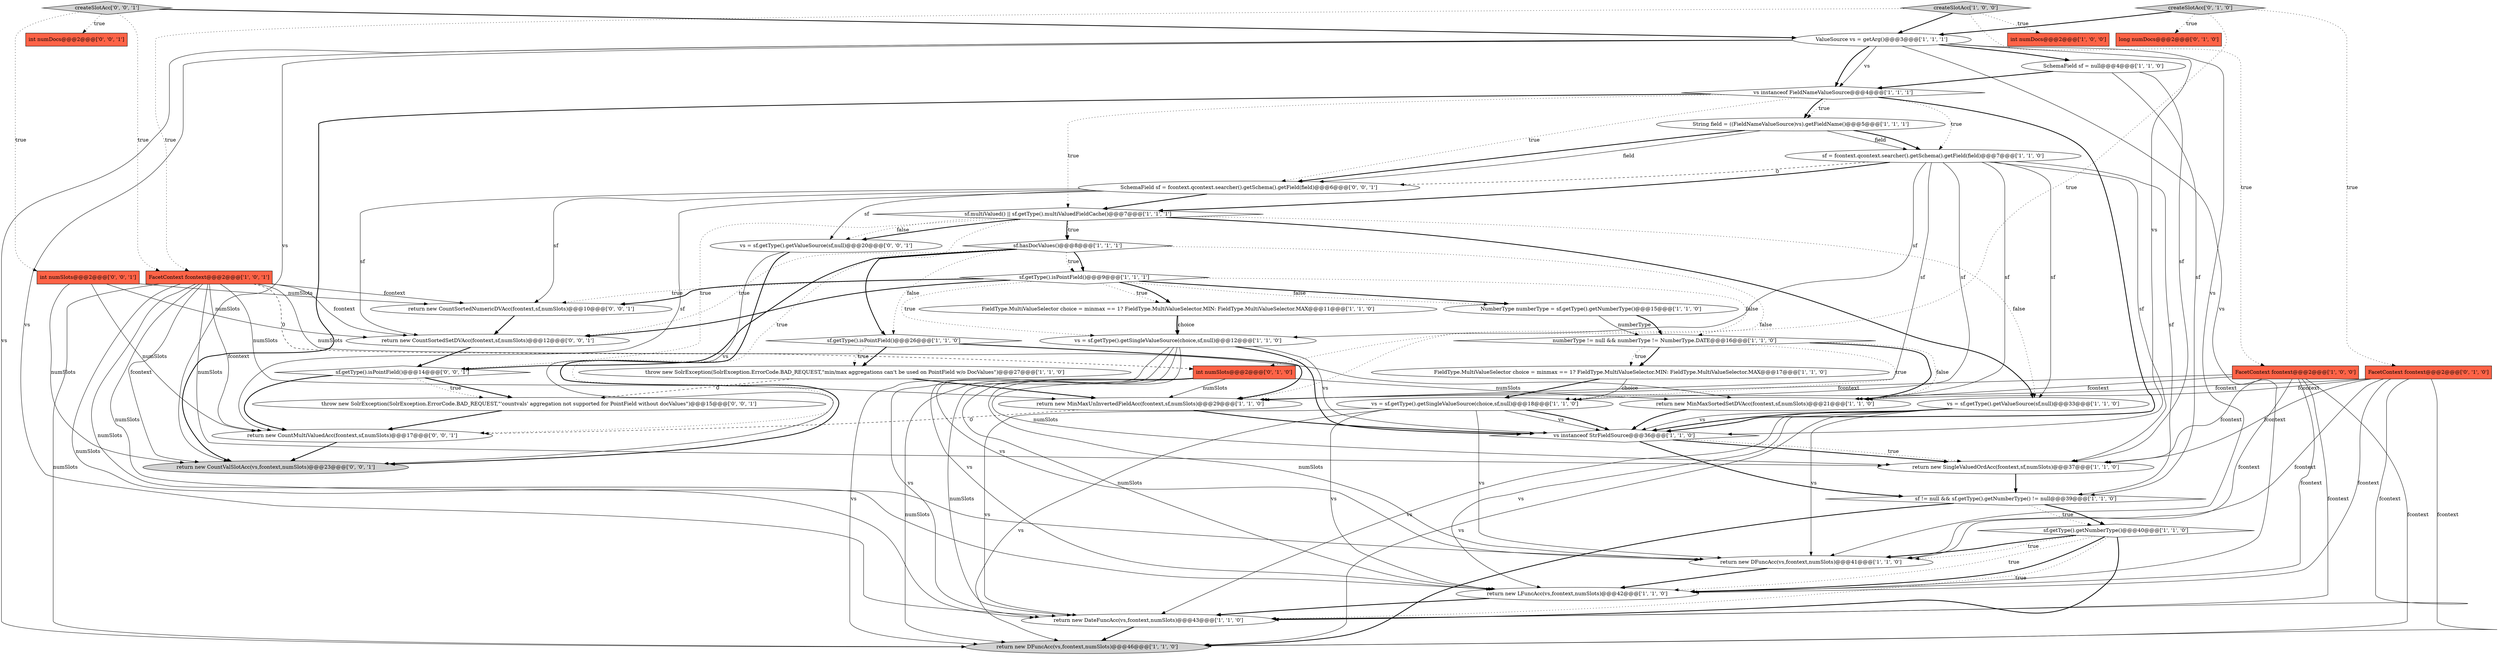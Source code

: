 digraph {
16 [style = filled, label = "vs = sf.getType().getSingleValueSource(choice,sf,null)@@@12@@@['1', '1', '0']", fillcolor = white, shape = ellipse image = "AAA0AAABBB1BBB"];
17 [style = filled, label = "FieldType.MultiValueSelector choice = minmax == 1? FieldType.MultiValueSelector.MIN: FieldType.MultiValueSelector.MAX@@@17@@@['1', '1', '0']", fillcolor = white, shape = ellipse image = "AAA0AAABBB1BBB"];
2 [style = filled, label = "sf.multiValued() || sf.getType().multiValuedFieldCache()@@@7@@@['1', '1', '1']", fillcolor = white, shape = diamond image = "AAA0AAABBB1BBB"];
28 [style = filled, label = "return new LFuncAcc(vs,fcontext,numSlots)@@@42@@@['1', '1', '0']", fillcolor = white, shape = ellipse image = "AAA0AAABBB1BBB"];
15 [style = filled, label = "return new MinMaxSortedSetDVAcc(fcontext,sf,numSlots)@@@21@@@['1', '1', '0']", fillcolor = white, shape = ellipse image = "AAA0AAABBB1BBB"];
30 [style = filled, label = "FieldType.MultiValueSelector choice = minmax == 1? FieldType.MultiValueSelector.MIN: FieldType.MultiValueSelector.MAX@@@11@@@['1', '1', '0']", fillcolor = white, shape = ellipse image = "AAA0AAABBB1BBB"];
31 [style = filled, label = "FacetContext fcontext@@@2@@@['0', '1', '0']", fillcolor = tomato, shape = box image = "AAA0AAABBB2BBB"];
37 [style = filled, label = "return new CountSortedNumericDVAcc(fcontext,sf,numSlots)@@@10@@@['0', '0', '1']", fillcolor = white, shape = ellipse image = "AAA0AAABBB3BBB"];
12 [style = filled, label = "return new DFuncAcc(vs,fcontext,numSlots)@@@46@@@['1', '1', '0']", fillcolor = lightgray, shape = ellipse image = "AAA0AAABBB1BBB"];
29 [style = filled, label = "String field = ((FieldNameValueSource)vs).getFieldName()@@@5@@@['1', '1', '1']", fillcolor = white, shape = ellipse image = "AAA0AAABBB1BBB"];
35 [style = filled, label = "return new CountMultiValuedAcc(fcontext,sf,numSlots)@@@17@@@['0', '0', '1']", fillcolor = white, shape = ellipse image = "AAA0AAABBB3BBB"];
6 [style = filled, label = "sf.getType().isPointField()@@@26@@@['1', '1', '0']", fillcolor = white, shape = diamond image = "AAA0AAABBB1BBB"];
0 [style = filled, label = "FacetContext fcontext@@@2@@@['1', '0', '0']", fillcolor = tomato, shape = box image = "AAA0AAABBB1BBB"];
43 [style = filled, label = "throw new SolrException(SolrException.ErrorCode.BAD_REQUEST,\"'countvals' aggregation not supported for PointField without docValues\")@@@15@@@['0', '0', '1']", fillcolor = white, shape = ellipse image = "AAA0AAABBB3BBB"];
32 [style = filled, label = "long numDocs@@@2@@@['0', '1', '0']", fillcolor = tomato, shape = box image = "AAA0AAABBB2BBB"];
3 [style = filled, label = "vs = sf.getType().getValueSource(sf,null)@@@33@@@['1', '1', '0']", fillcolor = white, shape = ellipse image = "AAA0AAABBB1BBB"];
9 [style = filled, label = "sf.hasDocValues()@@@8@@@['1', '1', '1']", fillcolor = white, shape = diamond image = "AAA0AAABBB1BBB"];
21 [style = filled, label = "createSlotAcc['1', '0', '0']", fillcolor = lightgray, shape = diamond image = "AAA0AAABBB1BBB"];
25 [style = filled, label = "return new MinMaxUnInvertedFieldAcc(fcontext,sf,numSlots)@@@29@@@['1', '1', '0']", fillcolor = white, shape = ellipse image = "AAA0AAABBB1BBB"];
41 [style = filled, label = "return new CountSortedSetDVAcc(fcontext,sf,numSlots)@@@12@@@['0', '0', '1']", fillcolor = white, shape = ellipse image = "AAA0AAABBB3BBB"];
14 [style = filled, label = "FacetContext fcontext@@@2@@@['1', '0', '1']", fillcolor = tomato, shape = box image = "AAA0AAABBB1BBB"];
42 [style = filled, label = "SchemaField sf = fcontext.qcontext.searcher().getSchema().getField(field)@@@6@@@['0', '0', '1']", fillcolor = white, shape = ellipse image = "AAA0AAABBB3BBB"];
33 [style = filled, label = "createSlotAcc['0', '1', '0']", fillcolor = lightgray, shape = diamond image = "AAA0AAABBB2BBB"];
27 [style = filled, label = "numberType != null && numberType != NumberType.DATE@@@16@@@['1', '1', '0']", fillcolor = white, shape = diamond image = "AAA0AAABBB1BBB"];
24 [style = filled, label = "sf != null && sf.getType().getNumberType() != null@@@39@@@['1', '1', '0']", fillcolor = white, shape = diamond image = "AAA0AAABBB1BBB"];
36 [style = filled, label = "return new CountValSlotAcc(vs,fcontext,numSlots)@@@23@@@['0', '0', '1']", fillcolor = lightgray, shape = ellipse image = "AAA0AAABBB3BBB"];
23 [style = filled, label = "sf = fcontext.qcontext.searcher().getSchema().getField(field)@@@7@@@['1', '1', '0']", fillcolor = white, shape = ellipse image = "AAA0AAABBB1BBB"];
10 [style = filled, label = "NumberType numberType = sf.getType().getNumberType()@@@15@@@['1', '1', '0']", fillcolor = white, shape = ellipse image = "AAA0AAABBB1BBB"];
8 [style = filled, label = "sf.getType().getNumberType()@@@40@@@['1', '1', '0']", fillcolor = white, shape = diamond image = "AAA0AAABBB1BBB"];
18 [style = filled, label = "vs instanceof FieldNameValueSource@@@4@@@['1', '1', '1']", fillcolor = white, shape = diamond image = "AAA0AAABBB1BBB"];
20 [style = filled, label = "return new DateFuncAcc(vs,fcontext,numSlots)@@@43@@@['1', '1', '0']", fillcolor = white, shape = ellipse image = "AAA0AAABBB1BBB"];
26 [style = filled, label = "throw new SolrException(SolrException.ErrorCode.BAD_REQUEST,\"min/max aggregations can't be used on PointField w/o DocValues\")@@@27@@@['1', '1', '0']", fillcolor = white, shape = ellipse image = "AAA0AAABBB1BBB"];
11 [style = filled, label = "vs = sf.getType().getSingleValueSource(choice,sf,null)@@@18@@@['1', '1', '0']", fillcolor = white, shape = ellipse image = "AAA0AAABBB1BBB"];
7 [style = filled, label = "vs instanceof StrFieldSource@@@36@@@['1', '1', '0']", fillcolor = white, shape = diamond image = "AAA0AAABBB1BBB"];
5 [style = filled, label = "int numDocs@@@2@@@['1', '0', '0']", fillcolor = tomato, shape = box image = "AAA0AAABBB1BBB"];
39 [style = filled, label = "int numDocs@@@2@@@['0', '0', '1']", fillcolor = tomato, shape = box image = "AAA0AAABBB3BBB"];
22 [style = filled, label = "return new DFuncAcc(vs,fcontext,numSlots)@@@41@@@['1', '1', '0']", fillcolor = white, shape = ellipse image = "AAA0AAABBB1BBB"];
44 [style = filled, label = "int numSlots@@@2@@@['0', '0', '1']", fillcolor = tomato, shape = box image = "AAA0AAABBB3BBB"];
4 [style = filled, label = "return new SingleValuedOrdAcc(fcontext,sf,numSlots)@@@37@@@['1', '1', '0']", fillcolor = white, shape = ellipse image = "AAA0AAABBB1BBB"];
19 [style = filled, label = "sf.getType().isPointField()@@@9@@@['1', '1', '1']", fillcolor = white, shape = diamond image = "AAA0AAABBB1BBB"];
34 [style = filled, label = "int numSlots@@@2@@@['0', '1', '0']", fillcolor = tomato, shape = box image = "AAA1AAABBB2BBB"];
1 [style = filled, label = "ValueSource vs = getArg()@@@3@@@['1', '1', '1']", fillcolor = white, shape = ellipse image = "AAA0AAABBB1BBB"];
38 [style = filled, label = "createSlotAcc['0', '0', '1']", fillcolor = lightgray, shape = diamond image = "AAA0AAABBB3BBB"];
13 [style = filled, label = "SchemaField sf = null@@@4@@@['1', '1', '0']", fillcolor = white, shape = ellipse image = "AAA0AAABBB1BBB"];
40 [style = filled, label = "vs = sf.getType().getValueSource(sf,null)@@@20@@@['0', '0', '1']", fillcolor = white, shape = ellipse image = "AAA0AAABBB3BBB"];
45 [style = filled, label = "sf.getType().isPointField()@@@14@@@['0', '0', '1']", fillcolor = white, shape = diamond image = "AAA0AAABBB3BBB"];
0->28 [style = solid, label="fcontext"];
29->23 [style = solid, label="field"];
0->22 [style = solid, label="fcontext"];
11->22 [style = solid, label="vs"];
44->41 [style = solid, label="numSlots"];
42->40 [style = solid, label="sf"];
8->28 [style = dotted, label="true"];
14->36 [style = solid, label="fcontext"];
38->14 [style = dotted, label="true"];
23->15 [style = solid, label="sf"];
28->20 [style = bold, label=""];
1->12 [style = solid, label="vs"];
18->42 [style = dotted, label="true"];
23->11 [style = solid, label="sf"];
16->7 [style = bold, label=""];
38->39 [style = dotted, label="true"];
10->27 [style = solid, label="numberType"];
0->12 [style = solid, label="fcontext"];
1->13 [style = bold, label=""];
26->43 [style = dashed, label="0"];
27->15 [style = bold, label=""];
9->6 [style = bold, label=""];
6->26 [style = dotted, label="true"];
14->25 [style = solid, label="numSlots"];
8->20 [style = bold, label=""];
45->43 [style = bold, label=""];
43->35 [style = bold, label=""];
21->1 [style = bold, label=""];
17->11 [style = solid, label="choice"];
27->17 [style = bold, label=""];
8->22 [style = dotted, label="true"];
3->12 [style = solid, label="vs"];
44->35 [style = solid, label="numSlots"];
41->45 [style = bold, label=""];
8->20 [style = dotted, label="true"];
24->8 [style = dotted, label="true"];
23->24 [style = solid, label="sf"];
34->12 [style = solid, label="numSlots"];
45->35 [style = bold, label=""];
14->15 [style = solid, label="numSlots"];
45->43 [style = dotted, label="true"];
34->25 [style = solid, label="numSlots"];
34->20 [style = solid, label="numSlots"];
31->22 [style = solid, label="fcontext"];
21->5 [style = dotted, label="true"];
18->23 [style = dotted, label="true"];
9->41 [style = dotted, label="true"];
8->28 [style = bold, label=""];
16->12 [style = solid, label="vs"];
14->12 [style = solid, label="numSlots"];
42->2 [style = bold, label=""];
14->4 [style = solid, label="numSlots"];
33->32 [style = dotted, label="true"];
34->15 [style = solid, label="numSlots"];
21->0 [style = dotted, label="true"];
42->41 [style = solid, label="sf"];
23->4 [style = solid, label="sf"];
31->25 [style = solid, label="fcontext"];
13->4 [style = solid, label="sf"];
11->7 [style = solid, label="vs"];
29->23 [style = bold, label=""];
2->9 [style = bold, label=""];
19->27 [style = dotted, label="false"];
19->37 [style = dotted, label="true"];
25->7 [style = bold, label=""];
23->25 [style = solid, label="sf"];
31->20 [style = solid, label="fcontext"];
11->20 [style = solid, label="vs"];
8->22 [style = bold, label=""];
19->37 [style = bold, label=""];
7->24 [style = bold, label=""];
14->28 [style = solid, label="numSlots"];
3->7 [style = bold, label=""];
19->41 [style = bold, label=""];
44->37 [style = solid, label="numSlots"];
3->20 [style = solid, label="vs"];
40->36 [style = solid, label="vs"];
1->28 [style = solid, label="vs"];
24->8 [style = bold, label=""];
0->4 [style = solid, label="fcontext"];
16->22 [style = solid, label="vs"];
18->7 [style = bold, label=""];
0->15 [style = solid, label="fcontext"];
13->18 [style = bold, label=""];
1->20 [style = solid, label="vs"];
18->29 [style = dotted, label="true"];
33->31 [style = dotted, label="true"];
24->12 [style = bold, label=""];
6->26 [style = bold, label=""];
4->24 [style = bold, label=""];
31->4 [style = solid, label="fcontext"];
42->35 [style = solid, label="sf"];
16->28 [style = solid, label="vs"];
2->3 [style = bold, label=""];
37->41 [style = bold, label=""];
2->3 [style = dotted, label="false"];
31->12 [style = solid, label="fcontext"];
19->10 [style = bold, label=""];
22->28 [style = bold, label=""];
38->44 [style = dotted, label="true"];
7->4 [style = bold, label=""];
19->30 [style = dotted, label="true"];
16->7 [style = solid, label="vs"];
13->24 [style = solid, label="sf"];
27->15 [style = dotted, label="false"];
38->1 [style = bold, label=""];
0->25 [style = solid, label="fcontext"];
9->19 [style = dotted, label="true"];
14->20 [style = solid, label="numSlots"];
34->4 [style = solid, label="numSlots"];
14->37 [style = solid, label="fcontext"];
2->9 [style = dotted, label="true"];
40->36 [style = bold, label=""];
14->35 [style = solid, label="fcontext"];
29->42 [style = bold, label=""];
14->22 [style = solid, label="numSlots"];
9->6 [style = dotted, label="false"];
1->22 [style = solid, label="vs"];
2->35 [style = dotted, label="true"];
9->19 [style = bold, label=""];
29->42 [style = solid, label="field"];
14->41 [style = solid, label="fcontext"];
23->2 [style = bold, label=""];
27->17 [style = dotted, label="true"];
3->28 [style = solid, label="vs"];
1->36 [style = solid, label="vs"];
18->2 [style = dotted, label="true"];
11->12 [style = solid, label="vs"];
30->16 [style = solid, label="choice"];
1->7 [style = solid, label="vs"];
1->18 [style = solid, label="vs"];
3->22 [style = solid, label="vs"];
31->28 [style = solid, label="fcontext"];
15->7 [style = bold, label=""];
14->34 [style = dashed, label="0"];
10->27 [style = bold, label=""];
26->25 [style = bold, label=""];
33->34 [style = dotted, label="true"];
31->15 [style = solid, label="fcontext"];
0->20 [style = solid, label="fcontext"];
2->45 [style = dotted, label="true"];
34->22 [style = solid, label="numSlots"];
1->18 [style = bold, label=""];
18->36 [style = bold, label=""];
33->1 [style = bold, label=""];
2->40 [style = bold, label=""];
25->35 [style = dashed, label="0"];
17->11 [style = bold, label=""];
44->36 [style = solid, label="numSlots"];
27->11 [style = dotted, label="true"];
3->7 [style = solid, label="vs"];
23->16 [style = solid, label="sf"];
11->28 [style = solid, label="vs"];
18->29 [style = bold, label=""];
2->40 [style = dotted, label="false"];
9->45 [style = bold, label=""];
23->3 [style = solid, label="sf"];
20->12 [style = bold, label=""];
7->4 [style = dotted, label="true"];
19->16 [style = dotted, label="true"];
19->10 [style = dotted, label="false"];
21->14 [style = dotted, label="true"];
34->28 [style = solid, label="numSlots"];
16->20 [style = solid, label="vs"];
9->25 [style = dotted, label="false"];
35->36 [style = bold, label=""];
23->42 [style = dashed, label="0"];
30->16 [style = bold, label=""];
42->37 [style = solid, label="sf"];
11->7 [style = bold, label=""];
6->25 [style = bold, label=""];
19->30 [style = bold, label=""];
}
